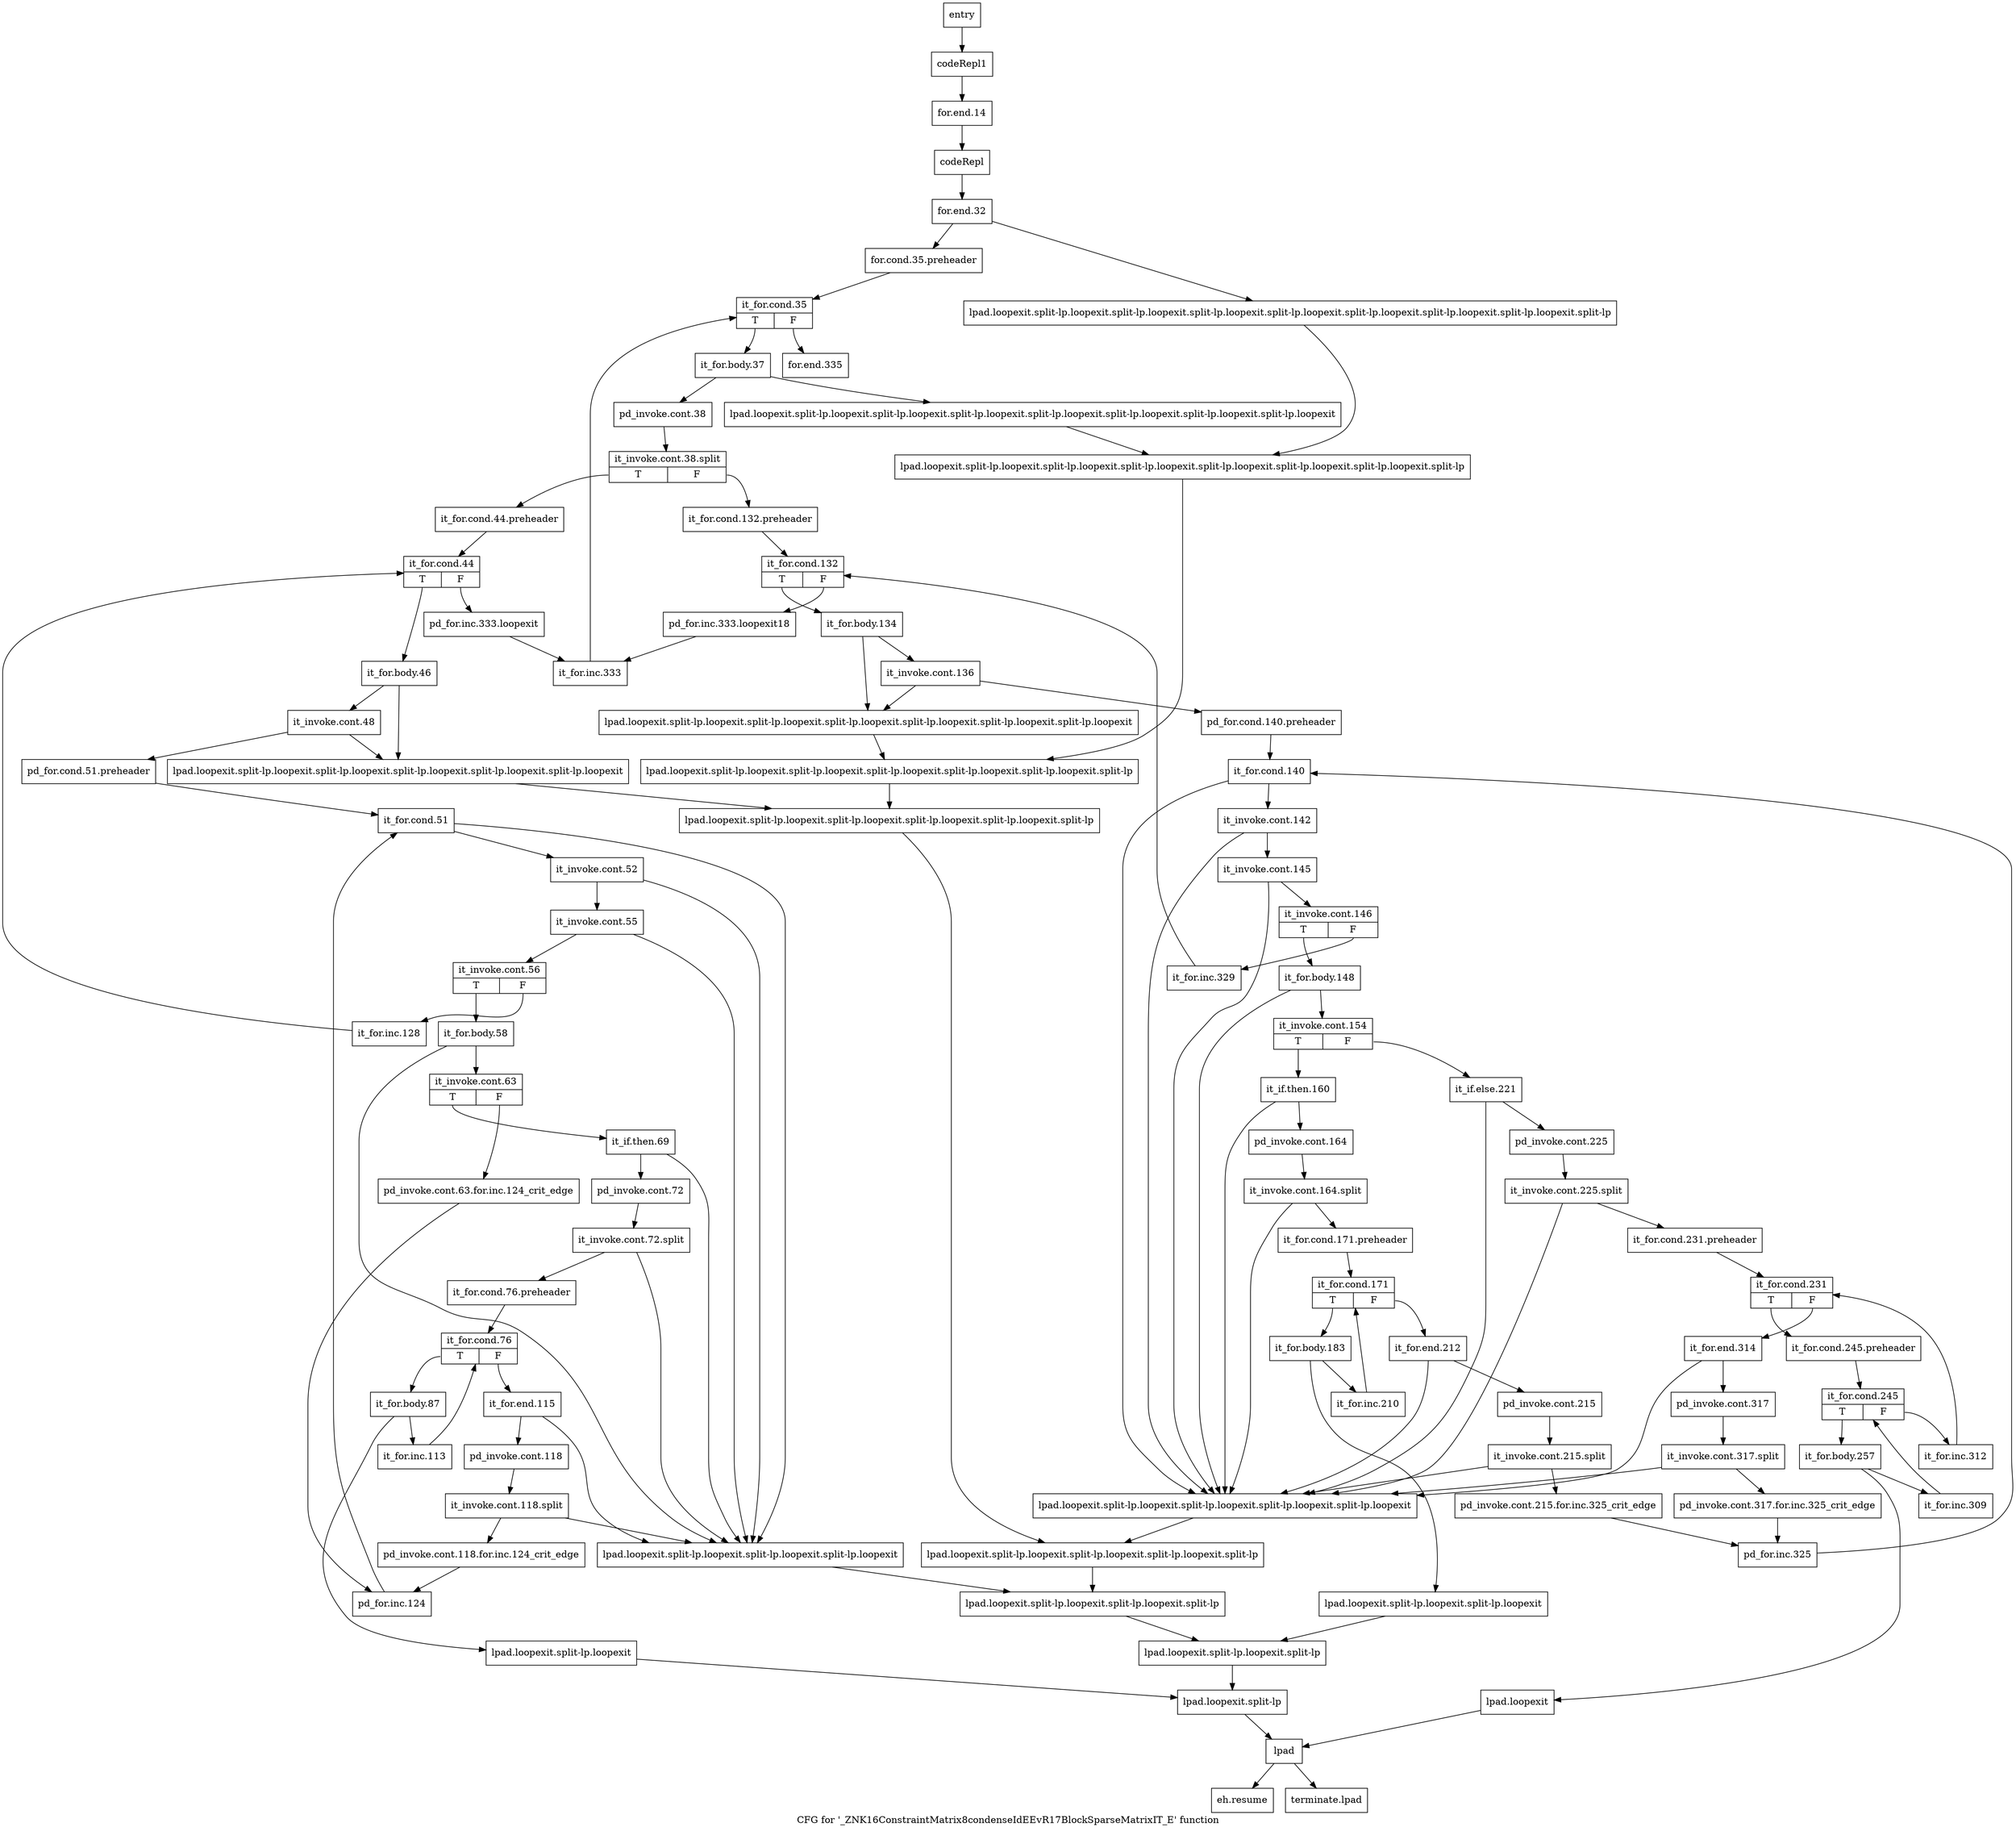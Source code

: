 digraph "CFG for '_ZNK16ConstraintMatrix8condenseIdEEvR17BlockSparseMatrixIT_E' function" {
	label="CFG for '_ZNK16ConstraintMatrix8condenseIdEEvR17BlockSparseMatrixIT_E' function";

	Node0x41f0bd0 [shape=record,label="{entry}"];
	Node0x41f0bd0 -> Node0x41f0c20;
	Node0x41f0c20 [shape=record,label="{codeRepl1}"];
	Node0x41f0c20 -> Node0x41f0c70;
	Node0x41f0c70 [shape=record,label="{for.end.14}"];
	Node0x41f0c70 -> Node0x41f0cc0;
	Node0x41f0cc0 [shape=record,label="{codeRepl}"];
	Node0x41f0cc0 -> Node0x41f46a0;
	Node0x41bc380 [shape=record,label="{lpad.loopexit}"];
	Node0x41bc380 -> Node0x41f4650;
	Node0x41bc3d0 [shape=record,label="{lpad.loopexit.split-lp.loopexit}"];
	Node0x41bc3d0 -> Node0x41f4600;
	Node0x41bc420 [shape=record,label="{lpad.loopexit.split-lp.loopexit.split-lp.loopexit}"];
	Node0x41bc420 -> Node0x41f45b0;
	Node0x41bc470 [shape=record,label="{lpad.loopexit.split-lp.loopexit.split-lp.loopexit.split-lp.loopexit}"];
	Node0x41bc470 -> Node0x41f4560;
	Node0x41bc4c0 [shape=record,label="{lpad.loopexit.split-lp.loopexit.split-lp.loopexit.split-lp.loopexit.split-lp.loopexit}"];
	Node0x41bc4c0 -> Node0x41f4510;
	Node0x41bc510 [shape=record,label="{lpad.loopexit.split-lp.loopexit.split-lp.loopexit.split-lp.loopexit.split-lp.loopexit.split-lp.loopexit}"];
	Node0x41bc510 -> Node0x41f44c0;
	Node0x41f4330 [shape=record,label="{lpad.loopexit.split-lp.loopexit.split-lp.loopexit.split-lp.loopexit.split-lp.loopexit.split-lp.loopexit.split-lp.loopexit}"];
	Node0x41f4330 -> Node0x41f4470;
	Node0x41f4380 [shape=record,label="{lpad.loopexit.split-lp.loopexit.split-lp.loopexit.split-lp.loopexit.split-lp.loopexit.split-lp.loopexit.split-lp.loopexit.split-lp.loopexit}"];
	Node0x41f4380 -> Node0x41f4420;
	Node0x41f43d0 [shape=record,label="{lpad.loopexit.split-lp.loopexit.split-lp.loopexit.split-lp.loopexit.split-lp.loopexit.split-lp.loopexit.split-lp.loopexit.split-lp.loopexit.split-lp}"];
	Node0x41f43d0 -> Node0x41f4420;
	Node0x41f4420 [shape=record,label="{lpad.loopexit.split-lp.loopexit.split-lp.loopexit.split-lp.loopexit.split-lp.loopexit.split-lp.loopexit.split-lp.loopexit.split-lp}"];
	Node0x41f4420 -> Node0x41f4470;
	Node0x41f4470 [shape=record,label="{lpad.loopexit.split-lp.loopexit.split-lp.loopexit.split-lp.loopexit.split-lp.loopexit.split-lp.loopexit.split-lp}"];
	Node0x41f4470 -> Node0x41f44c0;
	Node0x41f44c0 [shape=record,label="{lpad.loopexit.split-lp.loopexit.split-lp.loopexit.split-lp.loopexit.split-lp.loopexit.split-lp}"];
	Node0x41f44c0 -> Node0x41f4510;
	Node0x41f4510 [shape=record,label="{lpad.loopexit.split-lp.loopexit.split-lp.loopexit.split-lp.loopexit.split-lp}"];
	Node0x41f4510 -> Node0x41f4560;
	Node0x41f4560 [shape=record,label="{lpad.loopexit.split-lp.loopexit.split-lp.loopexit.split-lp}"];
	Node0x41f4560 -> Node0x41f45b0;
	Node0x41f45b0 [shape=record,label="{lpad.loopexit.split-lp.loopexit.split-lp}"];
	Node0x41f45b0 -> Node0x41f4600;
	Node0x41f4600 [shape=record,label="{lpad.loopexit.split-lp}"];
	Node0x41f4600 -> Node0x41f4650;
	Node0x41f4650 [shape=record,label="{lpad}"];
	Node0x41f4650 -> Node0x41f5b40;
	Node0x41f4650 -> Node0x41f5b90;
	Node0x41f46a0 [shape=record,label="{for.end.32}"];
	Node0x41f46a0 -> Node0x41f46f0;
	Node0x41f46a0 -> Node0x41f43d0;
	Node0x41f46f0 [shape=record,label="{for.cond.35.preheader}"];
	Node0x41f46f0 -> Node0x41f4740;
	Node0x41f4740 [shape=record,label="{it_for.cond.35|{<s0>T|<s1>F}}"];
	Node0x41f4740:s0 -> Node0x41f4790;
	Node0x41f4740:s1 -> Node0x41f5af0;
	Node0x41f4790 [shape=record,label="{it_for.body.37}"];
	Node0x41f4790 -> Node0x41f47e0;
	Node0x41f4790 -> Node0x41f4380;
	Node0x41f47e0 [shape=record,label="{pd_invoke.cont.38}"];
	Node0x41f47e0 -> Node0x9f6f510;
	Node0x9f6f510 [shape=record,label="{it_invoke.cont.38.split|{<s0>T|<s1>F}}"];
	Node0x9f6f510:s0 -> Node0x41f4880;
	Node0x9f6f510:s1 -> Node0x41f4830;
	Node0x41f4830 [shape=record,label="{it_for.cond.132.preheader}"];
	Node0x41f4830 -> Node0x41f4fb0;
	Node0x41f4880 [shape=record,label="{it_for.cond.44.preheader}"];
	Node0x41f4880 -> Node0x41f48d0;
	Node0x41f48d0 [shape=record,label="{it_for.cond.44|{<s0>T|<s1>F}}"];
	Node0x41f48d0:s0 -> Node0x41f4920;
	Node0x41f48d0:s1 -> Node0x41f5a00;
	Node0x41f4920 [shape=record,label="{it_for.body.46}"];
	Node0x41f4920 -> Node0x41f4970;
	Node0x41f4920 -> Node0x41bc510;
	Node0x41f4970 [shape=record,label="{it_invoke.cont.48}"];
	Node0x41f4970 -> Node0x41f49c0;
	Node0x41f4970 -> Node0x41bc510;
	Node0x41f49c0 [shape=record,label="{pd_for.cond.51.preheader}"];
	Node0x41f49c0 -> Node0x41f4a10;
	Node0x41f4a10 [shape=record,label="{it_for.cond.51}"];
	Node0x41f4a10 -> Node0x41f4a60;
	Node0x41f4a10 -> Node0x41bc470;
	Node0x41f4a60 [shape=record,label="{it_invoke.cont.52}"];
	Node0x41f4a60 -> Node0x41f4ab0;
	Node0x41f4a60 -> Node0x41bc470;
	Node0x41f4ab0 [shape=record,label="{it_invoke.cont.55}"];
	Node0x41f4ab0 -> Node0x41f4b00;
	Node0x41f4ab0 -> Node0x41bc470;
	Node0x41f4b00 [shape=record,label="{it_invoke.cont.56|{<s0>T|<s1>F}}"];
	Node0x41f4b00:s0 -> Node0x41f4b50;
	Node0x41f4b00:s1 -> Node0x41f4f60;
	Node0x41f4b50 [shape=record,label="{it_for.body.58}"];
	Node0x41f4b50 -> Node0x41f4ba0;
	Node0x41f4b50 -> Node0x41bc470;
	Node0x41f4ba0 [shape=record,label="{it_invoke.cont.63|{<s0>T|<s1>F}}"];
	Node0x41f4ba0:s0 -> Node0x41f4c40;
	Node0x41f4ba0:s1 -> Node0x41f4bf0;
	Node0x41f4bf0 [shape=record,label="{pd_invoke.cont.63.for.inc.124_crit_edge}"];
	Node0x41f4bf0 -> Node0x41f4f10;
	Node0x41f4c40 [shape=record,label="{it_if.then.69}"];
	Node0x41f4c40 -> Node0x41f4c90;
	Node0x41f4c40 -> Node0x41bc470;
	Node0x41f4c90 [shape=record,label="{pd_invoke.cont.72}"];
	Node0x41f4c90 -> Node0x9ecdec0;
	Node0x9ecdec0 [shape=record,label="{it_invoke.cont.72.split}"];
	Node0x9ecdec0 -> Node0x41f4ce0;
	Node0x9ecdec0 -> Node0x41bc470;
	Node0x41f4ce0 [shape=record,label="{it_for.cond.76.preheader}"];
	Node0x41f4ce0 -> Node0x41f4d30;
	Node0x41f4d30 [shape=record,label="{it_for.cond.76|{<s0>T|<s1>F}}"];
	Node0x41f4d30:s0 -> Node0x41f4d80;
	Node0x41f4d30:s1 -> Node0x41f4e20;
	Node0x41f4d80 [shape=record,label="{it_for.body.87}"];
	Node0x41f4d80 -> Node0x41f4dd0;
	Node0x41f4d80 -> Node0x41bc3d0;
	Node0x41f4dd0 [shape=record,label="{it_for.inc.113}"];
	Node0x41f4dd0 -> Node0x41f4d30;
	Node0x41f4e20 [shape=record,label="{it_for.end.115}"];
	Node0x41f4e20 -> Node0x41f4e70;
	Node0x41f4e20 -> Node0x41bc470;
	Node0x41f4e70 [shape=record,label="{pd_invoke.cont.118}"];
	Node0x41f4e70 -> Node0x9f90d90;
	Node0x9f90d90 [shape=record,label="{it_invoke.cont.118.split}"];
	Node0x9f90d90 -> Node0x41f4ec0;
	Node0x9f90d90 -> Node0x41bc470;
	Node0x41f4ec0 [shape=record,label="{pd_invoke.cont.118.for.inc.124_crit_edge}"];
	Node0x41f4ec0 -> Node0x41f4f10;
	Node0x41f4f10 [shape=record,label="{pd_for.inc.124}"];
	Node0x41f4f10 -> Node0x41f4a10;
	Node0x41f4f60 [shape=record,label="{it_for.inc.128}"];
	Node0x41f4f60 -> Node0x41f48d0;
	Node0x41f4fb0 [shape=record,label="{it_for.cond.132|{<s0>T|<s1>F}}"];
	Node0x41f4fb0:s0 -> Node0x41f5000;
	Node0x41f4fb0:s1 -> Node0x41f5a50;
	Node0x41f5000 [shape=record,label="{it_for.body.134}"];
	Node0x41f5000 -> Node0x41f5050;
	Node0x41f5000 -> Node0x41f4330;
	Node0x41f5050 [shape=record,label="{it_invoke.cont.136}"];
	Node0x41f5050 -> Node0x41f50a0;
	Node0x41f5050 -> Node0x41f4330;
	Node0x41f50a0 [shape=record,label="{pd_for.cond.140.preheader}"];
	Node0x41f50a0 -> Node0x41f50f0;
	Node0x41f50f0 [shape=record,label="{it_for.cond.140}"];
	Node0x41f50f0 -> Node0x41f5140;
	Node0x41f50f0 -> Node0x41bc4c0;
	Node0x41f5140 [shape=record,label="{it_invoke.cont.142}"];
	Node0x41f5140 -> Node0x41f5190;
	Node0x41f5140 -> Node0x41bc4c0;
	Node0x41f5190 [shape=record,label="{it_invoke.cont.145}"];
	Node0x41f5190 -> Node0x41f51e0;
	Node0x41f5190 -> Node0x41bc4c0;
	Node0x41f51e0 [shape=record,label="{it_invoke.cont.146|{<s0>T|<s1>F}}"];
	Node0x41f51e0:s0 -> Node0x41f5230;
	Node0x41f51e0:s1 -> Node0x41f59b0;
	Node0x41f5230 [shape=record,label="{it_for.body.148}"];
	Node0x41f5230 -> Node0x41f5280;
	Node0x41f5230 -> Node0x41bc4c0;
	Node0x41f5280 [shape=record,label="{it_invoke.cont.154|{<s0>T|<s1>F}}"];
	Node0x41f5280:s0 -> Node0x41f52d0;
	Node0x41f5280:s1 -> Node0x41f55a0;
	Node0x41f52d0 [shape=record,label="{it_if.then.160}"];
	Node0x41f52d0 -> Node0x41f5320;
	Node0x41f52d0 -> Node0x41bc4c0;
	Node0x41f5320 [shape=record,label="{pd_invoke.cont.164}"];
	Node0x41f5320 -> Node0x9f84d20;
	Node0x9f84d20 [shape=record,label="{it_invoke.cont.164.split}"];
	Node0x9f84d20 -> Node0x41f5370;
	Node0x9f84d20 -> Node0x41bc4c0;
	Node0x41f5370 [shape=record,label="{it_for.cond.171.preheader}"];
	Node0x41f5370 -> Node0x41f53c0;
	Node0x41f53c0 [shape=record,label="{it_for.cond.171|{<s0>T|<s1>F}}"];
	Node0x41f53c0:s0 -> Node0x41f5410;
	Node0x41f53c0:s1 -> Node0x41f54b0;
	Node0x41f5410 [shape=record,label="{it_for.body.183}"];
	Node0x41f5410 -> Node0x41f5460;
	Node0x41f5410 -> Node0x41bc420;
	Node0x41f5460 [shape=record,label="{it_for.inc.210}"];
	Node0x41f5460 -> Node0x41f53c0;
	Node0x41f54b0 [shape=record,label="{it_for.end.212}"];
	Node0x41f54b0 -> Node0x41f5500;
	Node0x41f54b0 -> Node0x41bc4c0;
	Node0x41f5500 [shape=record,label="{pd_invoke.cont.215}"];
	Node0x41f5500 -> Node0x9f6f720;
	Node0x9f6f720 [shape=record,label="{it_invoke.cont.215.split}"];
	Node0x9f6f720 -> Node0x41f5550;
	Node0x9f6f720 -> Node0x41bc4c0;
	Node0x41f5550 [shape=record,label="{pd_invoke.cont.215.for.inc.325_crit_edge}"];
	Node0x41f5550 -> Node0x41f5960;
	Node0x41f55a0 [shape=record,label="{it_if.else.221}"];
	Node0x41f55a0 -> Node0x41f55f0;
	Node0x41f55a0 -> Node0x41bc4c0;
	Node0x41f55f0 [shape=record,label="{pd_invoke.cont.225}"];
	Node0x41f55f0 -> Node0x9f70680;
	Node0x9f70680 [shape=record,label="{it_invoke.cont.225.split}"];
	Node0x9f70680 -> Node0x41f5640;
	Node0x9f70680 -> Node0x41bc4c0;
	Node0x41f5640 [shape=record,label="{it_for.cond.231.preheader}"];
	Node0x41f5640 -> Node0x41f5690;
	Node0x41f5690 [shape=record,label="{it_for.cond.231|{<s0>T|<s1>F}}"];
	Node0x41f5690:s0 -> Node0x41f56e0;
	Node0x41f5690:s1 -> Node0x41f5870;
	Node0x41f56e0 [shape=record,label="{it_for.cond.245.preheader}"];
	Node0x41f56e0 -> Node0x41f5730;
	Node0x41f5730 [shape=record,label="{it_for.cond.245|{<s0>T|<s1>F}}"];
	Node0x41f5730:s0 -> Node0x41f5780;
	Node0x41f5730:s1 -> Node0x41f5820;
	Node0x41f5780 [shape=record,label="{it_for.body.257}"];
	Node0x41f5780 -> Node0x41f57d0;
	Node0x41f5780 -> Node0x41bc380;
	Node0x41f57d0 [shape=record,label="{it_for.inc.309}"];
	Node0x41f57d0 -> Node0x41f5730;
	Node0x41f5820 [shape=record,label="{it_for.inc.312}"];
	Node0x41f5820 -> Node0x41f5690;
	Node0x41f5870 [shape=record,label="{it_for.end.314}"];
	Node0x41f5870 -> Node0x41f58c0;
	Node0x41f5870 -> Node0x41bc4c0;
	Node0x41f58c0 [shape=record,label="{pd_invoke.cont.317}"];
	Node0x41f58c0 -> Node0x9f7f530;
	Node0x9f7f530 [shape=record,label="{it_invoke.cont.317.split}"];
	Node0x9f7f530 -> Node0x41f5910;
	Node0x9f7f530 -> Node0x41bc4c0;
	Node0x41f5910 [shape=record,label="{pd_invoke.cont.317.for.inc.325_crit_edge}"];
	Node0x41f5910 -> Node0x41f5960;
	Node0x41f5960 [shape=record,label="{pd_for.inc.325}"];
	Node0x41f5960 -> Node0x41f50f0;
	Node0x41f59b0 [shape=record,label="{it_for.inc.329}"];
	Node0x41f59b0 -> Node0x41f4fb0;
	Node0x41f5a00 [shape=record,label="{pd_for.inc.333.loopexit}"];
	Node0x41f5a00 -> Node0x41f5aa0;
	Node0x41f5a50 [shape=record,label="{pd_for.inc.333.loopexit18}"];
	Node0x41f5a50 -> Node0x41f5aa0;
	Node0x41f5aa0 [shape=record,label="{it_for.inc.333}"];
	Node0x41f5aa0 -> Node0x41f4740;
	Node0x41f5af0 [shape=record,label="{for.end.335}"];
	Node0x41f5b40 [shape=record,label="{eh.resume}"];
	Node0x41f5b90 [shape=record,label="{terminate.lpad}"];
}
